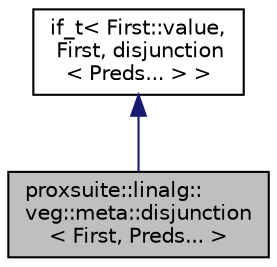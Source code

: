 digraph "proxsuite::linalg::veg::meta::disjunction&lt; First, Preds... &gt;"
{
 // LATEX_PDF_SIZE
  bgcolor="transparent";
  edge [fontname="Helvetica",fontsize="10",labelfontname="Helvetica",labelfontsize="10"];
  node [fontname="Helvetica",fontsize="10",shape=record];
  Node1 [label="proxsuite::linalg::\lveg::meta::disjunction\l\< First, Preds... \>",height=0.2,width=0.4,color="black", fillcolor="grey75", style="filled", fontcolor="black",tooltip=" "];
  Node2 -> Node1 [dir="back",color="midnightblue",fontsize="10",style="solid",fontname="Helvetica"];
  Node2 [label="if_t\< First::value,\l First, disjunction\l\< Preds... \> \>",height=0.2,width=0.4,color="black",tooltip=" "];
}
